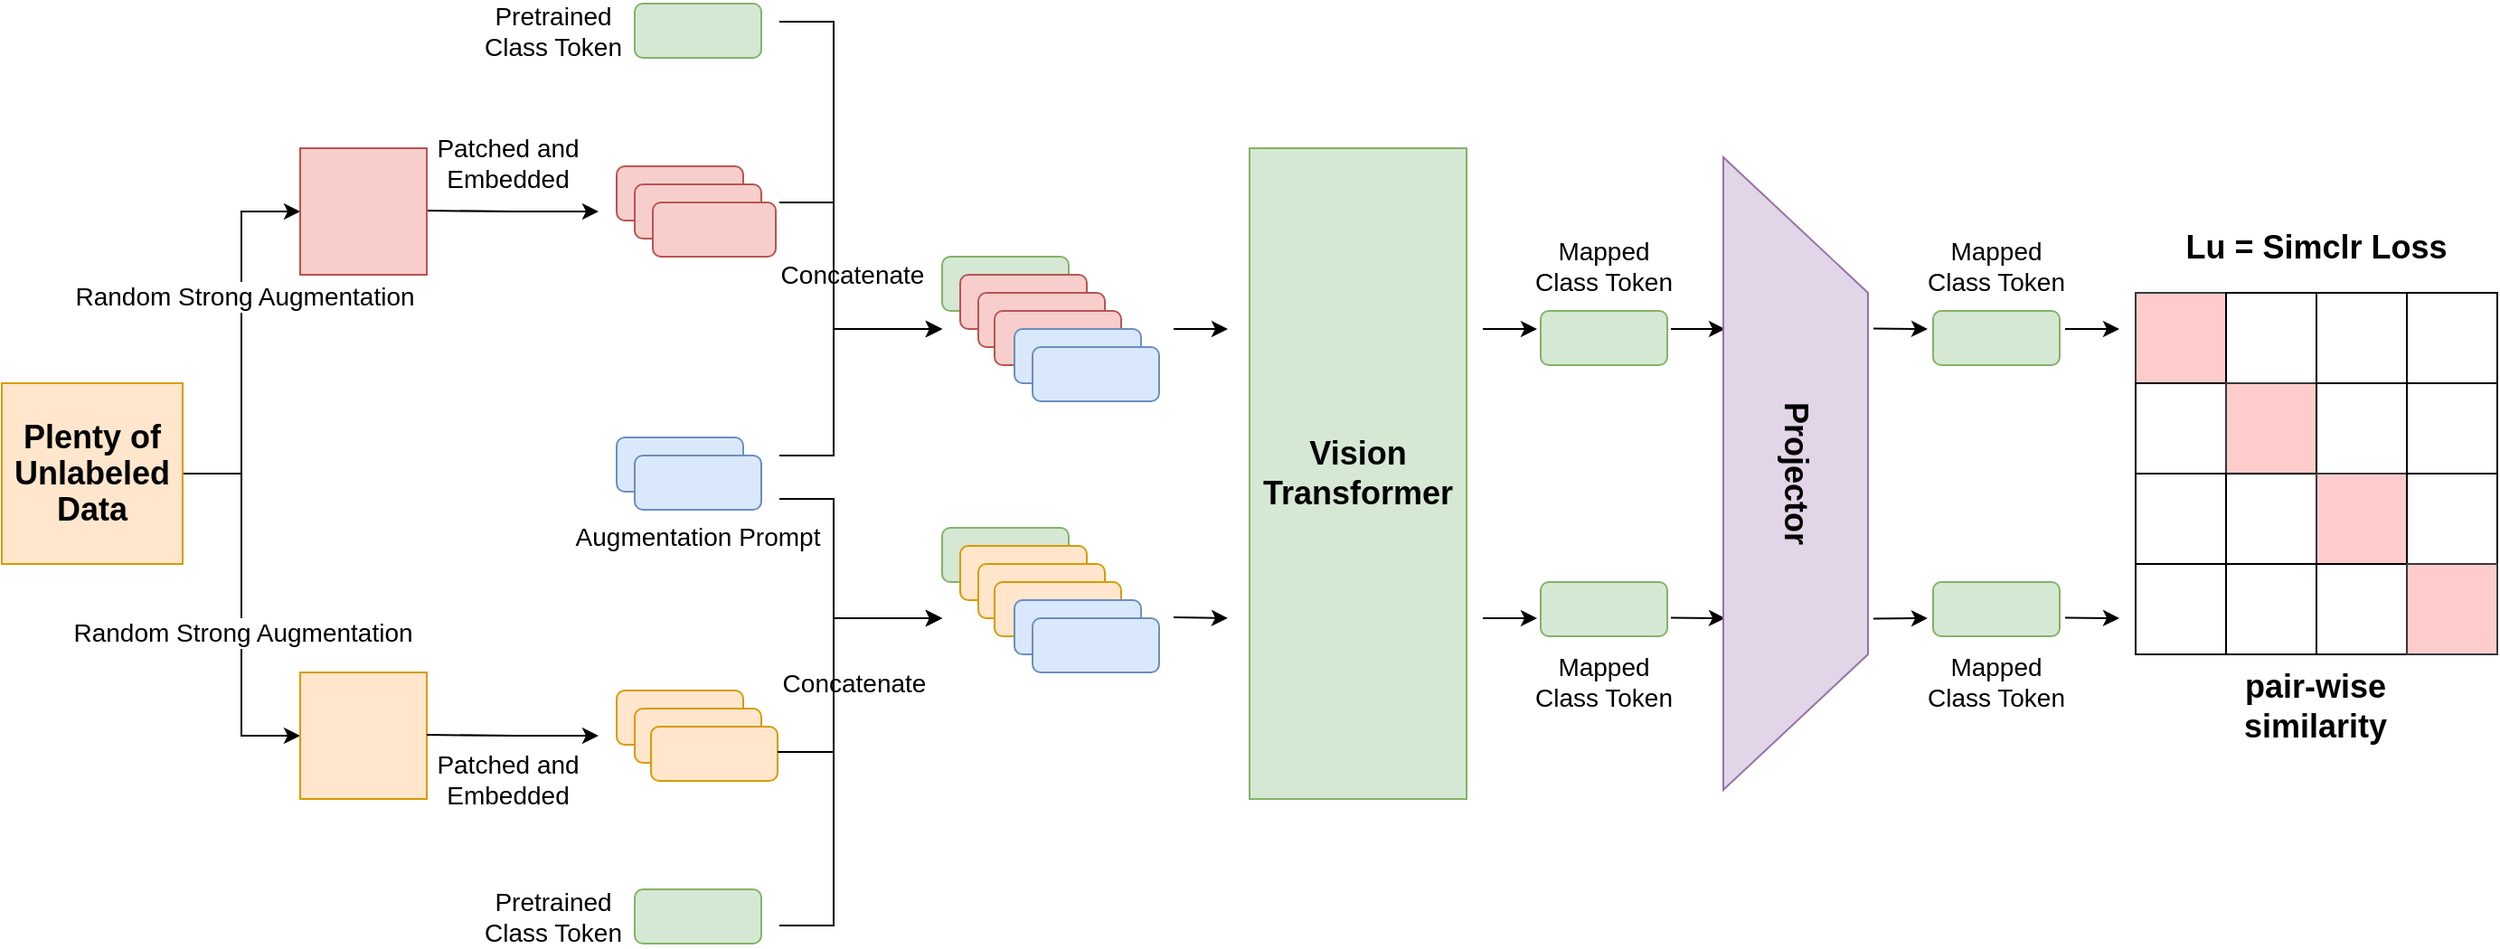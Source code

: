 <mxfile version="24.7.6">
  <diagram name="第 1 页" id="hbjMxxCAED7JAQasoX7D">
    <mxGraphModel dx="1011" dy="664" grid="1" gridSize="10" guides="1" tooltips="1" connect="1" arrows="1" fold="1" page="1" pageScale="1" pageWidth="827" pageHeight="1169" math="0" shadow="0">
      <root>
        <mxCell id="0" />
        <mxCell id="1" parent="0" />
        <mxCell id="-JA800IVU4irEzKhAgy7-30" value="&lt;font face=&quot;Helvetica&quot; style=&quot;font-size: 14px;&quot;&gt;Augmentation Prompt&lt;/font&gt;" style="text;html=1;align=center;verticalAlign=middle;whiteSpace=wrap;rounded=0;" vertex="1" parent="1">
          <mxGeometry x="275" y="320" width="240" height="30" as="geometry" />
        </mxCell>
        <mxCell id="-JA800IVU4irEzKhAgy7-36" value="&lt;font style=&quot;font-size: 18px;&quot;&gt;&lt;b&gt;Vision Transformer&lt;/b&gt;&lt;/font&gt;" style="rounded=0;whiteSpace=wrap;html=1;fillColor=#d5e8d4;strokeColor=#82b366;" vertex="1" parent="1">
          <mxGeometry x="700" y="120" width="120" height="360" as="geometry" />
        </mxCell>
        <mxCell id="-JA800IVU4irEzKhAgy7-44" style="edgeStyle=orthogonalEdgeStyle;rounded=0;orthogonalLoop=1;jettySize=auto;html=1;exitX=1;exitY=0.5;exitDx=0;exitDy=0;entryX=0;entryY=0.5;entryDx=0;entryDy=0;" edge="1" parent="1" source="-JA800IVU4irEzKhAgy7-37" target="-JA800IVU4irEzKhAgy7-40">
          <mxGeometry relative="1" as="geometry" />
        </mxCell>
        <mxCell id="-JA800IVU4irEzKhAgy7-46" value="&lt;font style=&quot;font-size: 14px;&quot;&gt;Random Strong Augmentation&lt;/font&gt;" style="edgeLabel;html=1;align=center;verticalAlign=middle;resizable=0;points=[];" vertex="1" connectable="0" parent="-JA800IVU4irEzKhAgy7-44">
          <mxGeometry x="0.245" relative="1" as="geometry">
            <mxPoint x="1" as="offset" />
          </mxGeometry>
        </mxCell>
        <mxCell id="-JA800IVU4irEzKhAgy7-45" style="edgeStyle=orthogonalEdgeStyle;rounded=0;orthogonalLoop=1;jettySize=auto;html=1;exitX=1;exitY=0.5;exitDx=0;exitDy=0;entryX=0;entryY=0.5;entryDx=0;entryDy=0;" edge="1" parent="1" source="-JA800IVU4irEzKhAgy7-37" target="-JA800IVU4irEzKhAgy7-39">
          <mxGeometry relative="1" as="geometry" />
        </mxCell>
        <mxCell id="-JA800IVU4irEzKhAgy7-47" value="&lt;font style=&quot;font-size: 14px;&quot;&gt;Random Strong Augmentation&lt;/font&gt;" style="edgeLabel;html=1;align=center;verticalAlign=middle;resizable=0;points=[];" vertex="1" connectable="0" parent="-JA800IVU4irEzKhAgy7-45">
          <mxGeometry x="-0.073" relative="1" as="geometry">
            <mxPoint y="23" as="offset" />
          </mxGeometry>
        </mxCell>
        <mxCell id="-JA800IVU4irEzKhAgy7-37" value="&lt;p style=&quot;line-height: 150%;&quot;&gt;&lt;font style=&quot;font-size: 18px;&quot;&gt;&lt;b&gt;Plenty of Unlabeled Data&lt;/b&gt;&lt;/font&gt;&lt;/p&gt;" style="whiteSpace=wrap;html=1;aspect=fixed;fillColor=#ffe6cc;strokeColor=#d79b00;flipV=0;" vertex="1" parent="1">
          <mxGeometry x="10" y="250" width="100" height="100" as="geometry" />
        </mxCell>
        <mxCell id="-JA800IVU4irEzKhAgy7-39" value="" style="whiteSpace=wrap;html=1;aspect=fixed;fillColor=#ffe6cc;strokeColor=#d79b00;flipV=0;" vertex="1" parent="1">
          <mxGeometry x="175" y="410" width="70" height="70" as="geometry" />
        </mxCell>
        <mxCell id="-JA800IVU4irEzKhAgy7-51" style="edgeStyle=orthogonalEdgeStyle;rounded=0;orthogonalLoop=1;jettySize=auto;html=1;exitX=1;exitY=0.5;exitDx=0;exitDy=0;" edge="1" parent="1">
          <mxGeometry relative="1" as="geometry">
            <mxPoint x="340" y="155" as="targetPoint" />
            <mxPoint x="245" y="154.5" as="sourcePoint" />
          </mxGeometry>
        </mxCell>
        <mxCell id="-JA800IVU4irEzKhAgy7-40" value="" style="whiteSpace=wrap;html=1;aspect=fixed;fillColor=#f8cecc;strokeColor=#b85450;flipV=0;" vertex="1" parent="1">
          <mxGeometry x="175" y="120" width="70" height="70" as="geometry" />
        </mxCell>
        <mxCell id="-JA800IVU4irEzKhAgy7-53" value="&lt;font style=&quot;font-size: 14px;&quot;&gt;Patched and Embedded&lt;/font&gt;" style="text;html=1;align=center;verticalAlign=middle;whiteSpace=wrap;rounded=0;" vertex="1" parent="1">
          <mxGeometry x="245" y="113" width="90" height="30" as="geometry" />
        </mxCell>
        <mxCell id="-JA800IVU4irEzKhAgy7-54" style="edgeStyle=orthogonalEdgeStyle;rounded=0;orthogonalLoop=1;jettySize=auto;html=1;exitX=1;exitY=0.5;exitDx=0;exitDy=0;" edge="1" parent="1">
          <mxGeometry relative="1" as="geometry">
            <mxPoint x="340" y="445" as="targetPoint" />
            <mxPoint x="245" y="444.5" as="sourcePoint" />
          </mxGeometry>
        </mxCell>
        <mxCell id="-JA800IVU4irEzKhAgy7-58" value="&lt;font style=&quot;font-size: 14px;&quot;&gt;Patched and Embedded&lt;/font&gt;" style="text;html=1;align=center;verticalAlign=middle;whiteSpace=wrap;rounded=0;" vertex="1" parent="1">
          <mxGeometry x="245" y="454" width="90" height="30" as="geometry" />
        </mxCell>
        <mxCell id="-JA800IVU4irEzKhAgy7-61" value="" style="group" vertex="1" connectable="0" parent="1">
          <mxGeometry x="350" y="130" width="89" height="50" as="geometry" />
        </mxCell>
        <mxCell id="-JA800IVU4irEzKhAgy7-48" value="" style="rounded=1;whiteSpace=wrap;html=1;fillColor=#f8cecc;strokeColor=#b85450;" vertex="1" parent="-JA800IVU4irEzKhAgy7-61">
          <mxGeometry width="70" height="30" as="geometry" />
        </mxCell>
        <mxCell id="-JA800IVU4irEzKhAgy7-49" value="" style="rounded=1;whiteSpace=wrap;html=1;fillColor=#f8cecc;strokeColor=#b85450;" vertex="1" parent="-JA800IVU4irEzKhAgy7-61">
          <mxGeometry x="10" y="10" width="70" height="30" as="geometry" />
        </mxCell>
        <mxCell id="-JA800IVU4irEzKhAgy7-50" value="" style="rounded=1;whiteSpace=wrap;html=1;fillColor=#f8cecc;strokeColor=#b85450;" vertex="1" parent="-JA800IVU4irEzKhAgy7-61">
          <mxGeometry x="20" y="20" width="68" height="30" as="geometry" />
        </mxCell>
        <mxCell id="-JA800IVU4irEzKhAgy7-62" value="" style="group" vertex="1" connectable="0" parent="1">
          <mxGeometry x="350" y="280" width="90" height="50" as="geometry" />
        </mxCell>
        <mxCell id="-JA800IVU4irEzKhAgy7-35" value="" style="rounded=1;whiteSpace=wrap;html=1;fillColor=#dae8fc;strokeColor=#6c8ebf;" vertex="1" parent="-JA800IVU4irEzKhAgy7-62">
          <mxGeometry width="70" height="30" as="geometry" />
        </mxCell>
        <mxCell id="-JA800IVU4irEzKhAgy7-59" value="" style="rounded=1;whiteSpace=wrap;html=1;fillColor=#dae8fc;strokeColor=#6c8ebf;" vertex="1" parent="-JA800IVU4irEzKhAgy7-62">
          <mxGeometry x="10" y="10" width="70" height="30" as="geometry" />
        </mxCell>
        <mxCell id="-JA800IVU4irEzKhAgy7-63" value="" style="group" vertex="1" connectable="0" parent="1">
          <mxGeometry x="350" y="420" width="89" height="50" as="geometry" />
        </mxCell>
        <mxCell id="-JA800IVU4irEzKhAgy7-55" value="" style="rounded=1;whiteSpace=wrap;html=1;fillColor=#ffe6cc;strokeColor=#d79b00;" vertex="1" parent="-JA800IVU4irEzKhAgy7-63">
          <mxGeometry width="70" height="30" as="geometry" />
        </mxCell>
        <mxCell id="-JA800IVU4irEzKhAgy7-56" value="" style="rounded=1;whiteSpace=wrap;html=1;fillColor=#ffe6cc;strokeColor=#d79b00;" vertex="1" parent="-JA800IVU4irEzKhAgy7-63">
          <mxGeometry x="10" y="10" width="70" height="30" as="geometry" />
        </mxCell>
        <mxCell id="-JA800IVU4irEzKhAgy7-57" value="" style="rounded=1;whiteSpace=wrap;html=1;fillColor=#ffe6cc;strokeColor=#d79b00;" vertex="1" parent="-JA800IVU4irEzKhAgy7-63">
          <mxGeometry x="19" y="20" width="70" height="30" as="geometry" />
        </mxCell>
        <mxCell id="-JA800IVU4irEzKhAgy7-73" style="edgeStyle=orthogonalEdgeStyle;rounded=0;orthogonalLoop=1;jettySize=auto;html=1;exitX=0.5;exitY=1;exitDx=0;exitDy=0;" edge="1" parent="1" source="-JA800IVU4irEzKhAgy7-30" target="-JA800IVU4irEzKhAgy7-30">
          <mxGeometry relative="1" as="geometry" />
        </mxCell>
        <mxCell id="-JA800IVU4irEzKhAgy7-77" value="" style="group" vertex="1" connectable="0" parent="1">
          <mxGeometry x="540" y="340" width="120" height="80" as="geometry" />
        </mxCell>
        <mxCell id="-JA800IVU4irEzKhAgy7-69" value="" style="group" vertex="1" connectable="0" parent="-JA800IVU4irEzKhAgy7-77">
          <mxGeometry width="89" height="50" as="geometry" />
        </mxCell>
        <mxCell id="-JA800IVU4irEzKhAgy7-109" value="" style="rounded=1;whiteSpace=wrap;html=1;fillColor=#d5e8d4;strokeColor=#82b366;" vertex="1" parent="-JA800IVU4irEzKhAgy7-69">
          <mxGeometry x="-10" y="-10" width="70" height="30" as="geometry" />
        </mxCell>
        <mxCell id="-JA800IVU4irEzKhAgy7-70" value="" style="rounded=1;whiteSpace=wrap;html=1;fillColor=#ffe6cc;strokeColor=#d79b00;" vertex="1" parent="-JA800IVU4irEzKhAgy7-69">
          <mxGeometry width="70" height="30" as="geometry" />
        </mxCell>
        <mxCell id="-JA800IVU4irEzKhAgy7-71" value="" style="rounded=1;whiteSpace=wrap;html=1;fillColor=#ffe6cc;strokeColor=#d79b00;" vertex="1" parent="-JA800IVU4irEzKhAgy7-69">
          <mxGeometry x="10" y="10" width="70" height="30" as="geometry" />
        </mxCell>
        <mxCell id="-JA800IVU4irEzKhAgy7-72" value="" style="rounded=1;whiteSpace=wrap;html=1;fillColor=#ffe6cc;strokeColor=#d79b00;" vertex="1" parent="-JA800IVU4irEzKhAgy7-69">
          <mxGeometry x="19" y="20" width="70" height="30" as="geometry" />
        </mxCell>
        <mxCell id="-JA800IVU4irEzKhAgy7-74" value="" style="group" vertex="1" connectable="0" parent="-JA800IVU4irEzKhAgy7-77">
          <mxGeometry x="30" y="30" width="90" height="50" as="geometry" />
        </mxCell>
        <mxCell id="-JA800IVU4irEzKhAgy7-75" value="" style="rounded=1;whiteSpace=wrap;html=1;fillColor=#dae8fc;strokeColor=#6c8ebf;" vertex="1" parent="-JA800IVU4irEzKhAgy7-74">
          <mxGeometry width="70" height="30" as="geometry" />
        </mxCell>
        <mxCell id="-JA800IVU4irEzKhAgy7-76" value="" style="rounded=1;whiteSpace=wrap;html=1;fillColor=#dae8fc;strokeColor=#6c8ebf;" vertex="1" parent="-JA800IVU4irEzKhAgy7-74">
          <mxGeometry x="10" y="10" width="70" height="30" as="geometry" />
        </mxCell>
        <mxCell id="-JA800IVU4irEzKhAgy7-78" value="" style="endArrow=classic;html=1;rounded=0;" edge="1" parent="1">
          <mxGeometry width="50" height="50" relative="1" as="geometry">
            <mxPoint x="440" y="290" as="sourcePoint" />
            <mxPoint x="530" y="220" as="targetPoint" />
            <Array as="points">
              <mxPoint x="470" y="290" />
              <mxPoint x="470" y="220" />
            </Array>
          </mxGeometry>
        </mxCell>
        <mxCell id="-JA800IVU4irEzKhAgy7-79" value="" style="endArrow=classic;html=1;rounded=0;" edge="1" parent="1">
          <mxGeometry width="50" height="50" relative="1" as="geometry">
            <mxPoint x="440" y="150" as="sourcePoint" />
            <mxPoint x="530" y="220" as="targetPoint" />
            <Array as="points">
              <mxPoint x="470" y="150" />
              <mxPoint x="470" y="220" />
            </Array>
          </mxGeometry>
        </mxCell>
        <mxCell id="-JA800IVU4irEzKhAgy7-80" value="&lt;font style=&quot;font-size: 14px;&quot;&gt;Concatenate&lt;/font&gt;" style="edgeLabel;html=1;align=center;verticalAlign=middle;resizable=0;points=[];" vertex="1" connectable="0" parent="-JA800IVU4irEzKhAgy7-79">
          <mxGeometry x="0.383" y="-2" relative="1" as="geometry">
            <mxPoint x="-1" y="-32" as="offset" />
          </mxGeometry>
        </mxCell>
        <mxCell id="-JA800IVU4irEzKhAgy7-81" value="" style="endArrow=classic;html=1;rounded=0;" edge="1" parent="1">
          <mxGeometry width="50" height="50" relative="1" as="geometry">
            <mxPoint x="439" y="454" as="sourcePoint" />
            <mxPoint x="530" y="380" as="targetPoint" />
            <Array as="points">
              <mxPoint x="470" y="454" />
              <mxPoint x="470" y="380" />
            </Array>
          </mxGeometry>
        </mxCell>
        <mxCell id="-JA800IVU4irEzKhAgy7-82" value="" style="endArrow=classic;html=1;rounded=0;" edge="1" parent="1">
          <mxGeometry width="50" height="50" relative="1" as="geometry">
            <mxPoint x="440" y="314" as="sourcePoint" />
            <mxPoint x="530" y="380" as="targetPoint" />
            <Array as="points">
              <mxPoint x="470" y="314" />
              <mxPoint x="470" y="380" />
            </Array>
          </mxGeometry>
        </mxCell>
        <mxCell id="-JA800IVU4irEzKhAgy7-83" value="&lt;font style=&quot;font-size: 14px;&quot;&gt;Concatenate&lt;/font&gt;" style="edgeLabel;html=1;align=center;verticalAlign=middle;resizable=0;points=[];" vertex="1" connectable="0" parent="-JA800IVU4irEzKhAgy7-82">
          <mxGeometry x="0.383" y="-2" relative="1" as="geometry">
            <mxPoint x="-1" y="34" as="offset" />
          </mxGeometry>
        </mxCell>
        <mxCell id="-JA800IVU4irEzKhAgy7-84" value="" style="group" vertex="1" connectable="0" parent="1">
          <mxGeometry x="540" y="190" width="120" height="80" as="geometry" />
        </mxCell>
        <mxCell id="-JA800IVU4irEzKhAgy7-85" value="" style="group" vertex="1" connectable="0" parent="-JA800IVU4irEzKhAgy7-84">
          <mxGeometry width="89" height="50" as="geometry" />
        </mxCell>
        <mxCell id="-JA800IVU4irEzKhAgy7-103" value="" style="rounded=1;whiteSpace=wrap;html=1;fillColor=#d5e8d4;strokeColor=#82b366;" vertex="1" parent="-JA800IVU4irEzKhAgy7-85">
          <mxGeometry x="-10" y="-10" width="70" height="30" as="geometry" />
        </mxCell>
        <mxCell id="-JA800IVU4irEzKhAgy7-86" value="" style="rounded=1;whiteSpace=wrap;html=1;fillColor=#f8cecc;strokeColor=#b85450;" vertex="1" parent="-JA800IVU4irEzKhAgy7-85">
          <mxGeometry width="70" height="30" as="geometry" />
        </mxCell>
        <mxCell id="-JA800IVU4irEzKhAgy7-87" value="" style="rounded=1;whiteSpace=wrap;html=1;fillColor=#f8cecc;strokeColor=#b85450;" vertex="1" parent="-JA800IVU4irEzKhAgy7-85">
          <mxGeometry x="10" y="10" width="70" height="30" as="geometry" />
        </mxCell>
        <mxCell id="-JA800IVU4irEzKhAgy7-88" value="" style="rounded=1;whiteSpace=wrap;html=1;fillColor=#f8cecc;strokeColor=#b85450;" vertex="1" parent="-JA800IVU4irEzKhAgy7-85">
          <mxGeometry x="19" y="20" width="70" height="30" as="geometry" />
        </mxCell>
        <mxCell id="-JA800IVU4irEzKhAgy7-89" value="" style="group" vertex="1" connectable="0" parent="-JA800IVU4irEzKhAgy7-84">
          <mxGeometry x="30" y="30" width="90" height="50" as="geometry" />
        </mxCell>
        <mxCell id="-JA800IVU4irEzKhAgy7-90" value="" style="rounded=1;whiteSpace=wrap;html=1;fillColor=#dae8fc;strokeColor=#6c8ebf;" vertex="1" parent="-JA800IVU4irEzKhAgy7-89">
          <mxGeometry width="70" height="30" as="geometry" />
        </mxCell>
        <mxCell id="-JA800IVU4irEzKhAgy7-91" value="" style="rounded=1;whiteSpace=wrap;html=1;fillColor=#dae8fc;strokeColor=#6c8ebf;" vertex="1" parent="-JA800IVU4irEzKhAgy7-89">
          <mxGeometry x="10" y="10" width="70" height="30" as="geometry" />
        </mxCell>
        <mxCell id="-JA800IVU4irEzKhAgy7-92" value="" style="endArrow=classic;html=1;rounded=0;" edge="1" parent="1">
          <mxGeometry width="50" height="50" relative="1" as="geometry">
            <mxPoint x="658" y="220" as="sourcePoint" />
            <mxPoint x="688" y="220" as="targetPoint" />
            <Array as="points" />
          </mxGeometry>
        </mxCell>
        <mxCell id="-JA800IVU4irEzKhAgy7-93" value="" style="endArrow=classic;html=1;rounded=0;" edge="1" parent="1">
          <mxGeometry width="50" height="50" relative="1" as="geometry">
            <mxPoint x="658" y="379.5" as="sourcePoint" />
            <mxPoint x="688" y="380" as="targetPoint" />
            <Array as="points" />
          </mxGeometry>
        </mxCell>
        <mxCell id="-JA800IVU4irEzKhAgy7-97" value="" style="rounded=1;whiteSpace=wrap;html=1;fillColor=#d5e8d4;strokeColor=#82b366;" vertex="1" parent="1">
          <mxGeometry x="360" y="40" width="70" height="30" as="geometry" />
        </mxCell>
        <mxCell id="-JA800IVU4irEzKhAgy7-98" value="&lt;font style=&quot;font-size: 14px;&quot;&gt;Pretrained Class Token&lt;/font&gt;" style="text;html=1;align=center;verticalAlign=middle;whiteSpace=wrap;rounded=0;" vertex="1" parent="1">
          <mxGeometry x="270" y="40" width="90" height="30" as="geometry" />
        </mxCell>
        <mxCell id="-JA800IVU4irEzKhAgy7-100" value="" style="endArrow=classic;html=1;rounded=0;" edge="1" parent="1">
          <mxGeometry width="50" height="50" relative="1" as="geometry">
            <mxPoint x="440" y="50" as="sourcePoint" />
            <mxPoint x="530" y="220" as="targetPoint" />
            <Array as="points">
              <mxPoint x="470" y="50" />
              <mxPoint x="470" y="220" />
            </Array>
          </mxGeometry>
        </mxCell>
        <mxCell id="-JA800IVU4irEzKhAgy7-104" value="" style="rounded=1;whiteSpace=wrap;html=1;fillColor=#d5e8d4;strokeColor=#82b366;" vertex="1" parent="1">
          <mxGeometry x="360" y="530" width="70" height="30" as="geometry" />
        </mxCell>
        <mxCell id="-JA800IVU4irEzKhAgy7-105" value="&lt;font style=&quot;font-size: 14px;&quot;&gt;Pretrained Class Token&lt;/font&gt;" style="text;html=1;align=center;verticalAlign=middle;whiteSpace=wrap;rounded=0;" vertex="1" parent="1">
          <mxGeometry x="270" y="530" width="90" height="30" as="geometry" />
        </mxCell>
        <mxCell id="-JA800IVU4irEzKhAgy7-107" value="" style="endArrow=classic;html=1;rounded=0;" edge="1" parent="1">
          <mxGeometry width="50" height="50" relative="1" as="geometry">
            <mxPoint x="440" y="550" as="sourcePoint" />
            <mxPoint x="530" y="380" as="targetPoint" />
            <Array as="points">
              <mxPoint x="470" y="550" />
              <mxPoint x="470" y="380" />
            </Array>
          </mxGeometry>
        </mxCell>
        <mxCell id="-JA800IVU4irEzKhAgy7-110" value="" style="endArrow=classic;html=1;rounded=0;" edge="1" parent="1">
          <mxGeometry width="50" height="50" relative="1" as="geometry">
            <mxPoint x="829" y="220" as="sourcePoint" />
            <mxPoint x="859" y="220" as="targetPoint" />
            <Array as="points" />
          </mxGeometry>
        </mxCell>
        <mxCell id="-JA800IVU4irEzKhAgy7-111" value="" style="endArrow=classic;html=1;rounded=0;" edge="1" parent="1">
          <mxGeometry width="50" height="50" relative="1" as="geometry">
            <mxPoint x="829" y="380" as="sourcePoint" />
            <mxPoint x="859" y="380" as="targetPoint" />
            <Array as="points" />
          </mxGeometry>
        </mxCell>
        <mxCell id="-JA800IVU4irEzKhAgy7-112" value="" style="rounded=1;whiteSpace=wrap;html=1;fillColor=#d5e8d4;strokeColor=#82b366;" vertex="1" parent="1">
          <mxGeometry x="861" y="210" width="70" height="30" as="geometry" />
        </mxCell>
        <mxCell id="-JA800IVU4irEzKhAgy7-113" value="" style="rounded=1;whiteSpace=wrap;html=1;fillColor=#d5e8d4;strokeColor=#82b366;" vertex="1" parent="1">
          <mxGeometry x="861" y="360" width="70" height="30" as="geometry" />
        </mxCell>
        <mxCell id="-JA800IVU4irEzKhAgy7-114" value="&lt;font style=&quot;font-size: 14px;&quot;&gt;M&lt;span style=&quot;color: rgba(0, 0, 0, 0); font-family: monospace; font-size: 0px; text-align: start; text-wrap: nowrap;&quot;&gt;%3CmxGraphModel%3E%3Croot%3E%3CmxCell%20id%3D%220%22%2F%3E%3CmxCell%20id%3D%221%22%20parent%3D%220%22%2F%3E%3CmxCell%20id%3D%222%22%20value%3D%22%26lt%3Bfont%20style%3D%26quot%3Bfont-size%3A%2014px%3B%26quot%3B%26gt%3BPretrained%20Class%20Token%26lt%3B%2Ffont%26gt%3B%22%20style%3D%22text%3Bhtml%3D1%3Balign%3Dcenter%3BverticalAlign%3Dmiddle%3BwhiteSpace%3Dwrap%3Brounded%3D0%3B%22%20vertex%3D%221%22%20parent%3D%221%22%3E%3CmxGeometry%20x%3D%22270%22%20y%3D%2240%22%20width%3D%2290%22%20height%3D%2230%22%20as%3D%22geometry%22%2F%3E%3C%2FmxCell%3E%3C%2Froot%3E%3C%2FmxGraphModel%3E&lt;/span&gt;apped Class Token&lt;/font&gt;" style="text;html=1;align=center;verticalAlign=middle;whiteSpace=wrap;rounded=0;" vertex="1" parent="1">
          <mxGeometry x="851" y="170" width="90" height="30" as="geometry" />
        </mxCell>
        <mxCell id="-JA800IVU4irEzKhAgy7-115" value="&lt;font style=&quot;font-size: 14px;&quot;&gt;M&lt;span style=&quot;color: rgba(0, 0, 0, 0); font-family: monospace; font-size: 0px; text-align: start; text-wrap: nowrap;&quot;&gt;%3CmxGraphModel%3E%3Croot%3E%3CmxCell%20id%3D%220%22%2F%3E%3CmxCell%20id%3D%221%22%20parent%3D%220%22%2F%3E%3CmxCell%20id%3D%222%22%20value%3D%22%26lt%3Bfont%20style%3D%26quot%3Bfont-size%3A%2014px%3B%26quot%3B%26gt%3BPretrained%20Class%20Token%26lt%3B%2Ffont%26gt%3B%22%20style%3D%22text%3Bhtml%3D1%3Balign%3Dcenter%3BverticalAlign%3Dmiddle%3BwhiteSpace%3Dwrap%3Brounded%3D0%3B%22%20vertex%3D%221%22%20parent%3D%221%22%3E%3CmxGeometry%20x%3D%22270%22%20y%3D%2240%22%20width%3D%2290%22%20height%3D%2230%22%20as%3D%22geometry%22%2F%3E%3C%2FmxCell%3E%3C%2Froot%3E%3C%2FmxGraphModel%3E&lt;/span&gt;apped Class Token&lt;/font&gt;" style="text;html=1;align=center;verticalAlign=middle;whiteSpace=wrap;rounded=0;" vertex="1" parent="1">
          <mxGeometry x="851" y="400" width="90" height="30" as="geometry" />
        </mxCell>
        <mxCell id="-JA800IVU4irEzKhAgy7-118" value="" style="endArrow=classic;html=1;rounded=0;" edge="1" parent="1">
          <mxGeometry width="50" height="50" relative="1" as="geometry">
            <mxPoint x="933" y="220" as="sourcePoint" />
            <mxPoint x="963" y="220" as="targetPoint" />
            <Array as="points" />
          </mxGeometry>
        </mxCell>
        <mxCell id="-JA800IVU4irEzKhAgy7-119" value="" style="endArrow=classic;html=1;rounded=0;" edge="1" parent="1">
          <mxGeometry width="50" height="50" relative="1" as="geometry">
            <mxPoint x="933" y="379.75" as="sourcePoint" />
            <mxPoint x="963" y="380" as="targetPoint" />
            <Array as="points" />
          </mxGeometry>
        </mxCell>
        <mxCell id="-JA800IVU4irEzKhAgy7-120" value="&lt;font size=&quot;1&quot; style=&quot;&quot;&gt;&lt;b style=&quot;font-size: 18px;&quot;&gt;Projector&lt;/b&gt;&lt;/font&gt;" style="shape=trapezoid;perimeter=trapezoidPerimeter;whiteSpace=wrap;html=1;fixedSize=1;rotation=90;size=75;fillColor=#e1d5e7;strokeColor=#9673a6;" vertex="1" parent="1">
          <mxGeometry x="827" y="260" width="350" height="80" as="geometry" />
        </mxCell>
        <mxCell id="-JA800IVU4irEzKhAgy7-121" value="" style="endArrow=classic;html=1;rounded=0;" edge="1" parent="1">
          <mxGeometry width="50" height="50" relative="1" as="geometry">
            <mxPoint x="1045" y="219.75" as="sourcePoint" />
            <mxPoint x="1075" y="220" as="targetPoint" />
            <Array as="points" />
          </mxGeometry>
        </mxCell>
        <mxCell id="-JA800IVU4irEzKhAgy7-122" value="" style="endArrow=classic;html=1;rounded=0;" edge="1" parent="1">
          <mxGeometry width="50" height="50" relative="1" as="geometry">
            <mxPoint x="1045" y="380.25" as="sourcePoint" />
            <mxPoint x="1075" y="380" as="targetPoint" />
            <Array as="points" />
          </mxGeometry>
        </mxCell>
        <mxCell id="-JA800IVU4irEzKhAgy7-123" value="" style="rounded=1;whiteSpace=wrap;html=1;fillColor=#d5e8d4;strokeColor=#82b366;" vertex="1" parent="1">
          <mxGeometry x="1078" y="210" width="70" height="30" as="geometry" />
        </mxCell>
        <mxCell id="-JA800IVU4irEzKhAgy7-124" value="" style="rounded=1;whiteSpace=wrap;html=1;fillColor=#d5e8d4;strokeColor=#82b366;" vertex="1" parent="1">
          <mxGeometry x="1078" y="360" width="70" height="30" as="geometry" />
        </mxCell>
        <mxCell id="-JA800IVU4irEzKhAgy7-125" value="&lt;font style=&quot;font-size: 14px;&quot;&gt;M&lt;span style=&quot;color: rgba(0, 0, 0, 0); font-family: monospace; font-size: 0px; text-align: start; text-wrap: nowrap;&quot;&gt;%3CmxGraphModel%3E%3Croot%3E%3CmxCell%20id%3D%220%22%2F%3E%3CmxCell%20id%3D%221%22%20parent%3D%220%22%2F%3E%3CmxCell%20id%3D%222%22%20value%3D%22%26lt%3Bfont%20style%3D%26quot%3Bfont-size%3A%2014px%3B%26quot%3B%26gt%3BPretrained%20Class%20Token%26lt%3B%2Ffont%26gt%3B%22%20style%3D%22text%3Bhtml%3D1%3Balign%3Dcenter%3BverticalAlign%3Dmiddle%3BwhiteSpace%3Dwrap%3Brounded%3D0%3B%22%20vertex%3D%221%22%20parent%3D%221%22%3E%3CmxGeometry%20x%3D%22270%22%20y%3D%2240%22%20width%3D%2290%22%20height%3D%2230%22%20as%3D%22geometry%22%2F%3E%3C%2FmxCell%3E%3C%2Froot%3E%3C%2FmxGraphModel%3E&lt;/span&gt;apped Class Token&lt;/font&gt;" style="text;html=1;align=center;verticalAlign=middle;whiteSpace=wrap;rounded=0;" vertex="1" parent="1">
          <mxGeometry x="1068" y="170" width="90" height="30" as="geometry" />
        </mxCell>
        <mxCell id="-JA800IVU4irEzKhAgy7-126" value="&lt;font style=&quot;font-size: 14px;&quot;&gt;M&lt;span style=&quot;color: rgba(0, 0, 0, 0); font-family: monospace; font-size: 0px; text-align: start; text-wrap: nowrap;&quot;&gt;%3CmxGraphModel%3E%3Croot%3E%3CmxCell%20id%3D%220%22%2F%3E%3CmxCell%20id%3D%221%22%20parent%3D%220%22%2F%3E%3CmxCell%20id%3D%222%22%20value%3D%22%26lt%3Bfont%20style%3D%26quot%3Bfont-size%3A%2014px%3B%26quot%3B%26gt%3BPretrained%20Class%20Token%26lt%3B%2Ffont%26gt%3B%22%20style%3D%22text%3Bhtml%3D1%3Balign%3Dcenter%3BverticalAlign%3Dmiddle%3BwhiteSpace%3Dwrap%3Brounded%3D0%3B%22%20vertex%3D%221%22%20parent%3D%221%22%3E%3CmxGeometry%20x%3D%22270%22%20y%3D%2240%22%20width%3D%2290%22%20height%3D%2230%22%20as%3D%22geometry%22%2F%3E%3C%2FmxCell%3E%3C%2Froot%3E%3C%2FmxGraphModel%3E&lt;/span&gt;apped Class Token&lt;/font&gt;" style="text;html=1;align=center;verticalAlign=middle;whiteSpace=wrap;rounded=0;" vertex="1" parent="1">
          <mxGeometry x="1068" y="400" width="90" height="30" as="geometry" />
        </mxCell>
        <mxCell id="-JA800IVU4irEzKhAgy7-127" value="" style="endArrow=classic;html=1;rounded=0;" edge="1" parent="1">
          <mxGeometry width="50" height="50" relative="1" as="geometry">
            <mxPoint x="1151" y="220" as="sourcePoint" />
            <mxPoint x="1181" y="220" as="targetPoint" />
            <Array as="points" />
          </mxGeometry>
        </mxCell>
        <mxCell id="-JA800IVU4irEzKhAgy7-128" value="" style="endArrow=classic;html=1;rounded=0;" edge="1" parent="1">
          <mxGeometry width="50" height="50" relative="1" as="geometry">
            <mxPoint x="1151" y="379.75" as="sourcePoint" />
            <mxPoint x="1181" y="380" as="targetPoint" />
            <Array as="points" />
          </mxGeometry>
        </mxCell>
        <mxCell id="-JA800IVU4irEzKhAgy7-155" value="" style="whiteSpace=wrap;html=1;aspect=fixed;fillColor=#ffcccc;strokeColor=#36393d;" vertex="1" parent="1">
          <mxGeometry x="1190" y="200" width="50" height="50" as="geometry" />
        </mxCell>
        <mxCell id="-JA800IVU4irEzKhAgy7-156" value="" style="whiteSpace=wrap;html=1;aspect=fixed;" vertex="1" parent="1">
          <mxGeometry x="1240" y="200" width="50" height="50" as="geometry" />
        </mxCell>
        <mxCell id="-JA800IVU4irEzKhAgy7-157" value="" style="whiteSpace=wrap;html=1;aspect=fixed;" vertex="1" parent="1">
          <mxGeometry x="1290" y="200" width="50" height="50" as="geometry" />
        </mxCell>
        <mxCell id="-JA800IVU4irEzKhAgy7-160" value="" style="whiteSpace=wrap;html=1;aspect=fixed;" vertex="1" parent="1">
          <mxGeometry x="1340" y="200" width="50" height="50" as="geometry" />
        </mxCell>
        <mxCell id="-JA800IVU4irEzKhAgy7-162" value="" style="whiteSpace=wrap;html=1;aspect=fixed;" vertex="1" parent="1">
          <mxGeometry x="1190" y="250" width="50" height="50" as="geometry" />
        </mxCell>
        <mxCell id="-JA800IVU4irEzKhAgy7-163" value="" style="whiteSpace=wrap;html=1;aspect=fixed;fillColor=#ffcccc;strokeColor=#36393d;" vertex="1" parent="1">
          <mxGeometry x="1240" y="250" width="50" height="50" as="geometry" />
        </mxCell>
        <mxCell id="-JA800IVU4irEzKhAgy7-164" value="" style="whiteSpace=wrap;html=1;aspect=fixed;" vertex="1" parent="1">
          <mxGeometry x="1290" y="250" width="50" height="50" as="geometry" />
        </mxCell>
        <mxCell id="-JA800IVU4irEzKhAgy7-165" value="" style="whiteSpace=wrap;html=1;aspect=fixed;" vertex="1" parent="1">
          <mxGeometry x="1340" y="250" width="50" height="50" as="geometry" />
        </mxCell>
        <mxCell id="-JA800IVU4irEzKhAgy7-166" value="" style="whiteSpace=wrap;html=1;aspect=fixed;" vertex="1" parent="1">
          <mxGeometry x="1190" y="300" width="50" height="50" as="geometry" />
        </mxCell>
        <mxCell id="-JA800IVU4irEzKhAgy7-167" value="" style="whiteSpace=wrap;html=1;aspect=fixed;" vertex="1" parent="1">
          <mxGeometry x="1240" y="300" width="50" height="50" as="geometry" />
        </mxCell>
        <mxCell id="-JA800IVU4irEzKhAgy7-168" value="" style="whiteSpace=wrap;html=1;aspect=fixed;fillColor=#ffcccc;strokeColor=#36393d;" vertex="1" parent="1">
          <mxGeometry x="1290" y="300" width="50" height="50" as="geometry" />
        </mxCell>
        <mxCell id="-JA800IVU4irEzKhAgy7-169" value="" style="whiteSpace=wrap;html=1;aspect=fixed;" vertex="1" parent="1">
          <mxGeometry x="1340" y="300" width="50" height="50" as="geometry" />
        </mxCell>
        <mxCell id="-JA800IVU4irEzKhAgy7-170" value="" style="whiteSpace=wrap;html=1;aspect=fixed;" vertex="1" parent="1">
          <mxGeometry x="1190" y="350" width="50" height="50" as="geometry" />
        </mxCell>
        <mxCell id="-JA800IVU4irEzKhAgy7-171" value="" style="whiteSpace=wrap;html=1;aspect=fixed;" vertex="1" parent="1">
          <mxGeometry x="1240" y="350" width="50" height="50" as="geometry" />
        </mxCell>
        <mxCell id="-JA800IVU4irEzKhAgy7-172" value="" style="whiteSpace=wrap;html=1;aspect=fixed;" vertex="1" parent="1">
          <mxGeometry x="1290" y="350" width="50" height="50" as="geometry" />
        </mxCell>
        <mxCell id="-JA800IVU4irEzKhAgy7-173" value="" style="whiteSpace=wrap;html=1;aspect=fixed;fillColor=#ffcccc;strokeColor=#36393d;" vertex="1" parent="1">
          <mxGeometry x="1340" y="350" width="50" height="50" as="geometry" />
        </mxCell>
        <mxCell id="-JA800IVU4irEzKhAgy7-175" value="&lt;font style=&quot;font-size: 18px;&quot;&gt;&lt;b&gt;pair-wise similarity&lt;/b&gt;&lt;/font&gt;" style="text;html=1;align=center;verticalAlign=middle;whiteSpace=wrap;rounded=0;" vertex="1" parent="1">
          <mxGeometry x="1230" y="404" width="119" height="50" as="geometry" />
        </mxCell>
        <mxCell id="-JA800IVU4irEzKhAgy7-176" value="&lt;font style=&quot;font-size: 18px;&quot;&gt;&lt;b&gt;Lu = Simclr Loss&lt;/b&gt;&lt;/font&gt;" style="text;html=1;align=center;verticalAlign=middle;whiteSpace=wrap;rounded=0;" vertex="1" parent="1">
          <mxGeometry x="1209.5" y="150" width="160" height="50" as="geometry" />
        </mxCell>
      </root>
    </mxGraphModel>
  </diagram>
</mxfile>
